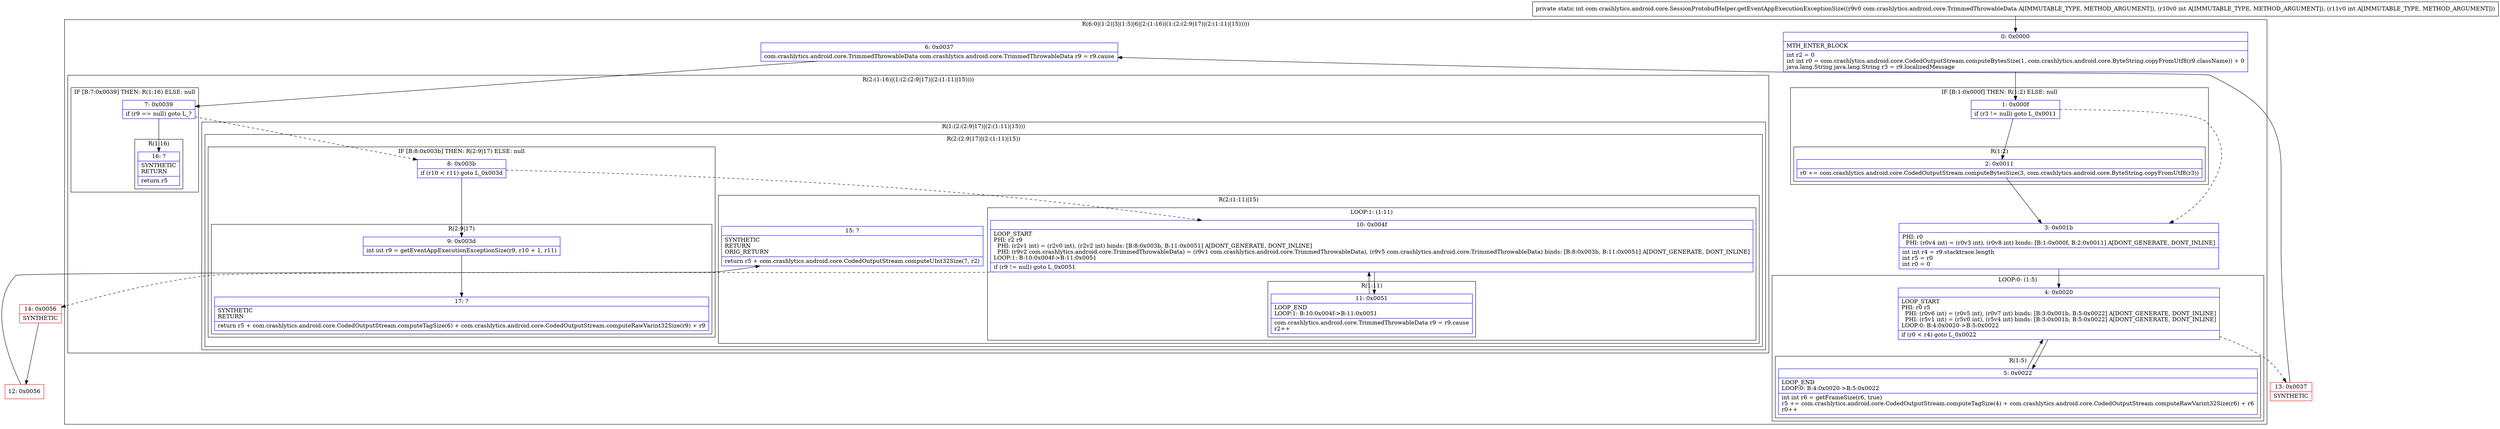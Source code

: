 digraph "CFG forcom.crashlytics.android.core.SessionProtobufHelper.getEventAppExecutionExceptionSize(Lcom\/crashlytics\/android\/core\/TrimmedThrowableData;II)I" {
subgraph cluster_Region_923143061 {
label = "R(6:0|(1:2)|3|(1:5)|6|(2:(1:16)|(1:(2:(2:9|17)|(2:(1:11)|15)))))";
node [shape=record,color=blue];
Node_0 [shape=record,label="{0\:\ 0x0000|MTH_ENTER_BLOCK\l|int r2 = 0\lint int r0 = com.crashlytics.android.core.CodedOutputStream.computeBytesSize(1, com.crashlytics.android.core.ByteString.copyFromUtf8(r9.className)) + 0\ljava.lang.String java.lang.String r3 = r9.localizedMessage\l}"];
subgraph cluster_IfRegion_1541123798 {
label = "IF [B:1:0x000f] THEN: R(1:2) ELSE: null";
node [shape=record,color=blue];
Node_1 [shape=record,label="{1\:\ 0x000f|if (r3 != null) goto L_0x0011\l}"];
subgraph cluster_Region_1552309360 {
label = "R(1:2)";
node [shape=record,color=blue];
Node_2 [shape=record,label="{2\:\ 0x0011|r0 += com.crashlytics.android.core.CodedOutputStream.computeBytesSize(3, com.crashlytics.android.core.ByteString.copyFromUtf8(r3))\l}"];
}
}
Node_3 [shape=record,label="{3\:\ 0x001b|PHI: r0 \l  PHI: (r0v4 int) = (r0v3 int), (r0v8 int) binds: [B:1:0x000f, B:2:0x0011] A[DONT_GENERATE, DONT_INLINE]\l|int int r4 = r9.stacktrace.length\lint r5 = r0\lint r0 = 0\l}"];
subgraph cluster_LoopRegion_780008862 {
label = "LOOP:0: (1:5)";
node [shape=record,color=blue];
Node_4 [shape=record,label="{4\:\ 0x0020|LOOP_START\lPHI: r0 r5 \l  PHI: (r0v6 int) = (r0v5 int), (r0v7 int) binds: [B:3:0x001b, B:5:0x0022] A[DONT_GENERATE, DONT_INLINE]\l  PHI: (r5v1 int) = (r5v0 int), (r5v4 int) binds: [B:3:0x001b, B:5:0x0022] A[DONT_GENERATE, DONT_INLINE]\lLOOP:0: B:4:0x0020\-\>B:5:0x0022\l|if (r0 \< r4) goto L_0x0022\l}"];
subgraph cluster_Region_206430835 {
label = "R(1:5)";
node [shape=record,color=blue];
Node_5 [shape=record,label="{5\:\ 0x0022|LOOP_END\lLOOP:0: B:4:0x0020\-\>B:5:0x0022\l|int int r6 = getFrameSize(r6, true)\lr5 += com.crashlytics.android.core.CodedOutputStream.computeTagSize(4) + com.crashlytics.android.core.CodedOutputStream.computeRawVarint32Size(r6) + r6\lr0++\l}"];
}
}
Node_6 [shape=record,label="{6\:\ 0x0037|com.crashlytics.android.core.TrimmedThrowableData com.crashlytics.android.core.TrimmedThrowableData r9 = r9.cause\l}"];
subgraph cluster_Region_339983524 {
label = "R(2:(1:16)|(1:(2:(2:9|17)|(2:(1:11)|15))))";
node [shape=record,color=blue];
subgraph cluster_IfRegion_1021533507 {
label = "IF [B:7:0x0039] THEN: R(1:16) ELSE: null";
node [shape=record,color=blue];
Node_7 [shape=record,label="{7\:\ 0x0039|if (r9 == null) goto L_?\l}"];
subgraph cluster_Region_1422088934 {
label = "R(1:16)";
node [shape=record,color=blue];
Node_16 [shape=record,label="{16\:\ ?|SYNTHETIC\lRETURN\l|return r5\l}"];
}
}
subgraph cluster_Region_1889915626 {
label = "R(1:(2:(2:9|17)|(2:(1:11)|15)))";
node [shape=record,color=blue];
subgraph cluster_Region_203336531 {
label = "R(2:(2:9|17)|(2:(1:11)|15))";
node [shape=record,color=blue];
subgraph cluster_IfRegion_1305355843 {
label = "IF [B:8:0x003b] THEN: R(2:9|17) ELSE: null";
node [shape=record,color=blue];
Node_8 [shape=record,label="{8\:\ 0x003b|if (r10 \< r11) goto L_0x003d\l}"];
subgraph cluster_Region_986249682 {
label = "R(2:9|17)";
node [shape=record,color=blue];
Node_9 [shape=record,label="{9\:\ 0x003d|int int r9 = getEventAppExecutionExceptionSize(r9, r10 + 1, r11)\l}"];
Node_17 [shape=record,label="{17\:\ ?|SYNTHETIC\lRETURN\l|return r5 + com.crashlytics.android.core.CodedOutputStream.computeTagSize(6) + com.crashlytics.android.core.CodedOutputStream.computeRawVarint32Size(r9) + r9\l}"];
}
}
subgraph cluster_Region_334067699 {
label = "R(2:(1:11)|15)";
node [shape=record,color=blue];
subgraph cluster_LoopRegion_1608416982 {
label = "LOOP:1: (1:11)";
node [shape=record,color=blue];
Node_10 [shape=record,label="{10\:\ 0x004f|LOOP_START\lPHI: r2 r9 \l  PHI: (r2v1 int) = (r2v0 int), (r2v2 int) binds: [B:8:0x003b, B:11:0x0051] A[DONT_GENERATE, DONT_INLINE]\l  PHI: (r9v2 com.crashlytics.android.core.TrimmedThrowableData) = (r9v1 com.crashlytics.android.core.TrimmedThrowableData), (r9v5 com.crashlytics.android.core.TrimmedThrowableData) binds: [B:8:0x003b, B:11:0x0051] A[DONT_GENERATE, DONT_INLINE]\lLOOP:1: B:10:0x004f\-\>B:11:0x0051\l|if (r9 != null) goto L_0x0051\l}"];
subgraph cluster_Region_1307788888 {
label = "R(1:11)";
node [shape=record,color=blue];
Node_11 [shape=record,label="{11\:\ 0x0051|LOOP_END\lLOOP:1: B:10:0x004f\-\>B:11:0x0051\l|com.crashlytics.android.core.TrimmedThrowableData r9 = r9.cause\lr2++\l}"];
}
}
Node_15 [shape=record,label="{15\:\ ?|SYNTHETIC\lRETURN\lORIG_RETURN\l|return r5 + com.crashlytics.android.core.CodedOutputStream.computeUInt32Size(7, r2)\l}"];
}
}
}
}
}
Node_12 [shape=record,color=red,label="{12\:\ 0x0056}"];
Node_13 [shape=record,color=red,label="{13\:\ 0x0037|SYNTHETIC\l}"];
Node_14 [shape=record,color=red,label="{14\:\ 0x0056|SYNTHETIC\l}"];
MethodNode[shape=record,label="{private static int com.crashlytics.android.core.SessionProtobufHelper.getEventAppExecutionExceptionSize((r9v0 com.crashlytics.android.core.TrimmedThrowableData A[IMMUTABLE_TYPE, METHOD_ARGUMENT]), (r10v0 int A[IMMUTABLE_TYPE, METHOD_ARGUMENT]), (r11v0 int A[IMMUTABLE_TYPE, METHOD_ARGUMENT])) }"];
MethodNode -> Node_0;
Node_0 -> Node_1;
Node_1 -> Node_2;
Node_1 -> Node_3[style=dashed];
Node_2 -> Node_3;
Node_3 -> Node_4;
Node_4 -> Node_5;
Node_4 -> Node_13[style=dashed];
Node_5 -> Node_4;
Node_6 -> Node_7;
Node_7 -> Node_8[style=dashed];
Node_7 -> Node_16;
Node_8 -> Node_9;
Node_8 -> Node_10[style=dashed];
Node_9 -> Node_17;
Node_10 -> Node_11;
Node_10 -> Node_14[style=dashed];
Node_11 -> Node_10;
Node_12 -> Node_15;
Node_13 -> Node_6;
Node_14 -> Node_12;
}

